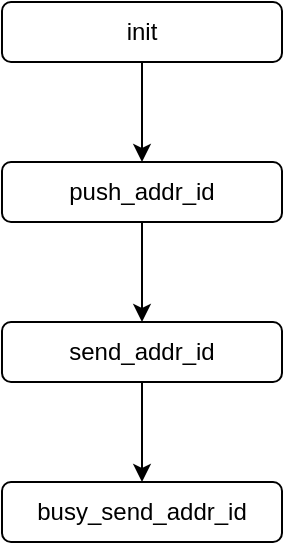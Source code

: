 <mxfile version="13.1.3" type="device"><diagram id="C5RBs43oDa-KdzZeNtuy" name="Page-1"><mxGraphModel dx="868" dy="441" grid="1" gridSize="10" guides="1" tooltips="1" connect="1" arrows="1" fold="1" page="1" pageScale="1" pageWidth="827" pageHeight="1169" math="0" shadow="0"><root><mxCell id="WIyWlLk6GJQsqaUBKTNV-0"/><mxCell id="WIyWlLk6GJQsqaUBKTNV-1" parent="WIyWlLk6GJQsqaUBKTNV-0"/><mxCell id="WIyWlLk6GJQsqaUBKTNV-3" value="init" style="rounded=1;whiteSpace=wrap;html=1;fontSize=12;glass=0;strokeWidth=1;shadow=0;" parent="WIyWlLk6GJQsqaUBKTNV-1" vertex="1"><mxGeometry width="140" height="30" as="geometry"/></mxCell><mxCell id="GHF_pra2B5VXzyBJwSQY-0" value="push_addr_id" style="rounded=1;whiteSpace=wrap;html=1;fontSize=12;glass=0;strokeWidth=1;shadow=0;" vertex="1" parent="WIyWlLk6GJQsqaUBKTNV-1"><mxGeometry y="80" width="140" height="30" as="geometry"/></mxCell><mxCell id="GHF_pra2B5VXzyBJwSQY-1" value="" style="endArrow=classic;html=1;exitX=0.5;exitY=1;exitDx=0;exitDy=0;entryX=0.5;entryY=0;entryDx=0;entryDy=0;" edge="1" parent="WIyWlLk6GJQsqaUBKTNV-1" source="WIyWlLk6GJQsqaUBKTNV-3" target="GHF_pra2B5VXzyBJwSQY-0"><mxGeometry width="50" height="50" relative="1" as="geometry"><mxPoint x="390" y="220" as="sourcePoint"/><mxPoint x="440" y="170" as="targetPoint"/></mxGeometry></mxCell><mxCell id="GHF_pra2B5VXzyBJwSQY-2" value="send_addr_id" style="rounded=1;whiteSpace=wrap;html=1;fontSize=12;glass=0;strokeWidth=1;shadow=0;" vertex="1" parent="WIyWlLk6GJQsqaUBKTNV-1"><mxGeometry y="160" width="140" height="30" as="geometry"/></mxCell><mxCell id="GHF_pra2B5VXzyBJwSQY-3" value="" style="endArrow=classic;html=1;exitX=0.5;exitY=1;exitDx=0;exitDy=0;entryX=0.5;entryY=0;entryDx=0;entryDy=0;" edge="1" parent="WIyWlLk6GJQsqaUBKTNV-1" source="GHF_pra2B5VXzyBJwSQY-0" target="GHF_pra2B5VXzyBJwSQY-2"><mxGeometry width="50" height="50" relative="1" as="geometry"><mxPoint x="390" y="220" as="sourcePoint"/><mxPoint x="440" y="170" as="targetPoint"/></mxGeometry></mxCell><mxCell id="GHF_pra2B5VXzyBJwSQY-4" value="busy_send_addr_id" style="rounded=1;whiteSpace=wrap;html=1;fontSize=12;glass=0;strokeWidth=1;shadow=0;" vertex="1" parent="WIyWlLk6GJQsqaUBKTNV-1"><mxGeometry y="240" width="140" height="30" as="geometry"/></mxCell><mxCell id="GHF_pra2B5VXzyBJwSQY-5" value="" style="endArrow=classic;html=1;exitX=0.5;exitY=1;exitDx=0;exitDy=0;entryX=0.5;entryY=0;entryDx=0;entryDy=0;" edge="1" parent="WIyWlLk6GJQsqaUBKTNV-1" source="GHF_pra2B5VXzyBJwSQY-2" target="GHF_pra2B5VXzyBJwSQY-4"><mxGeometry width="50" height="50" relative="1" as="geometry"><mxPoint x="190" y="240" as="sourcePoint"/><mxPoint x="240" y="190" as="targetPoint"/></mxGeometry></mxCell></root></mxGraphModel></diagram></mxfile>